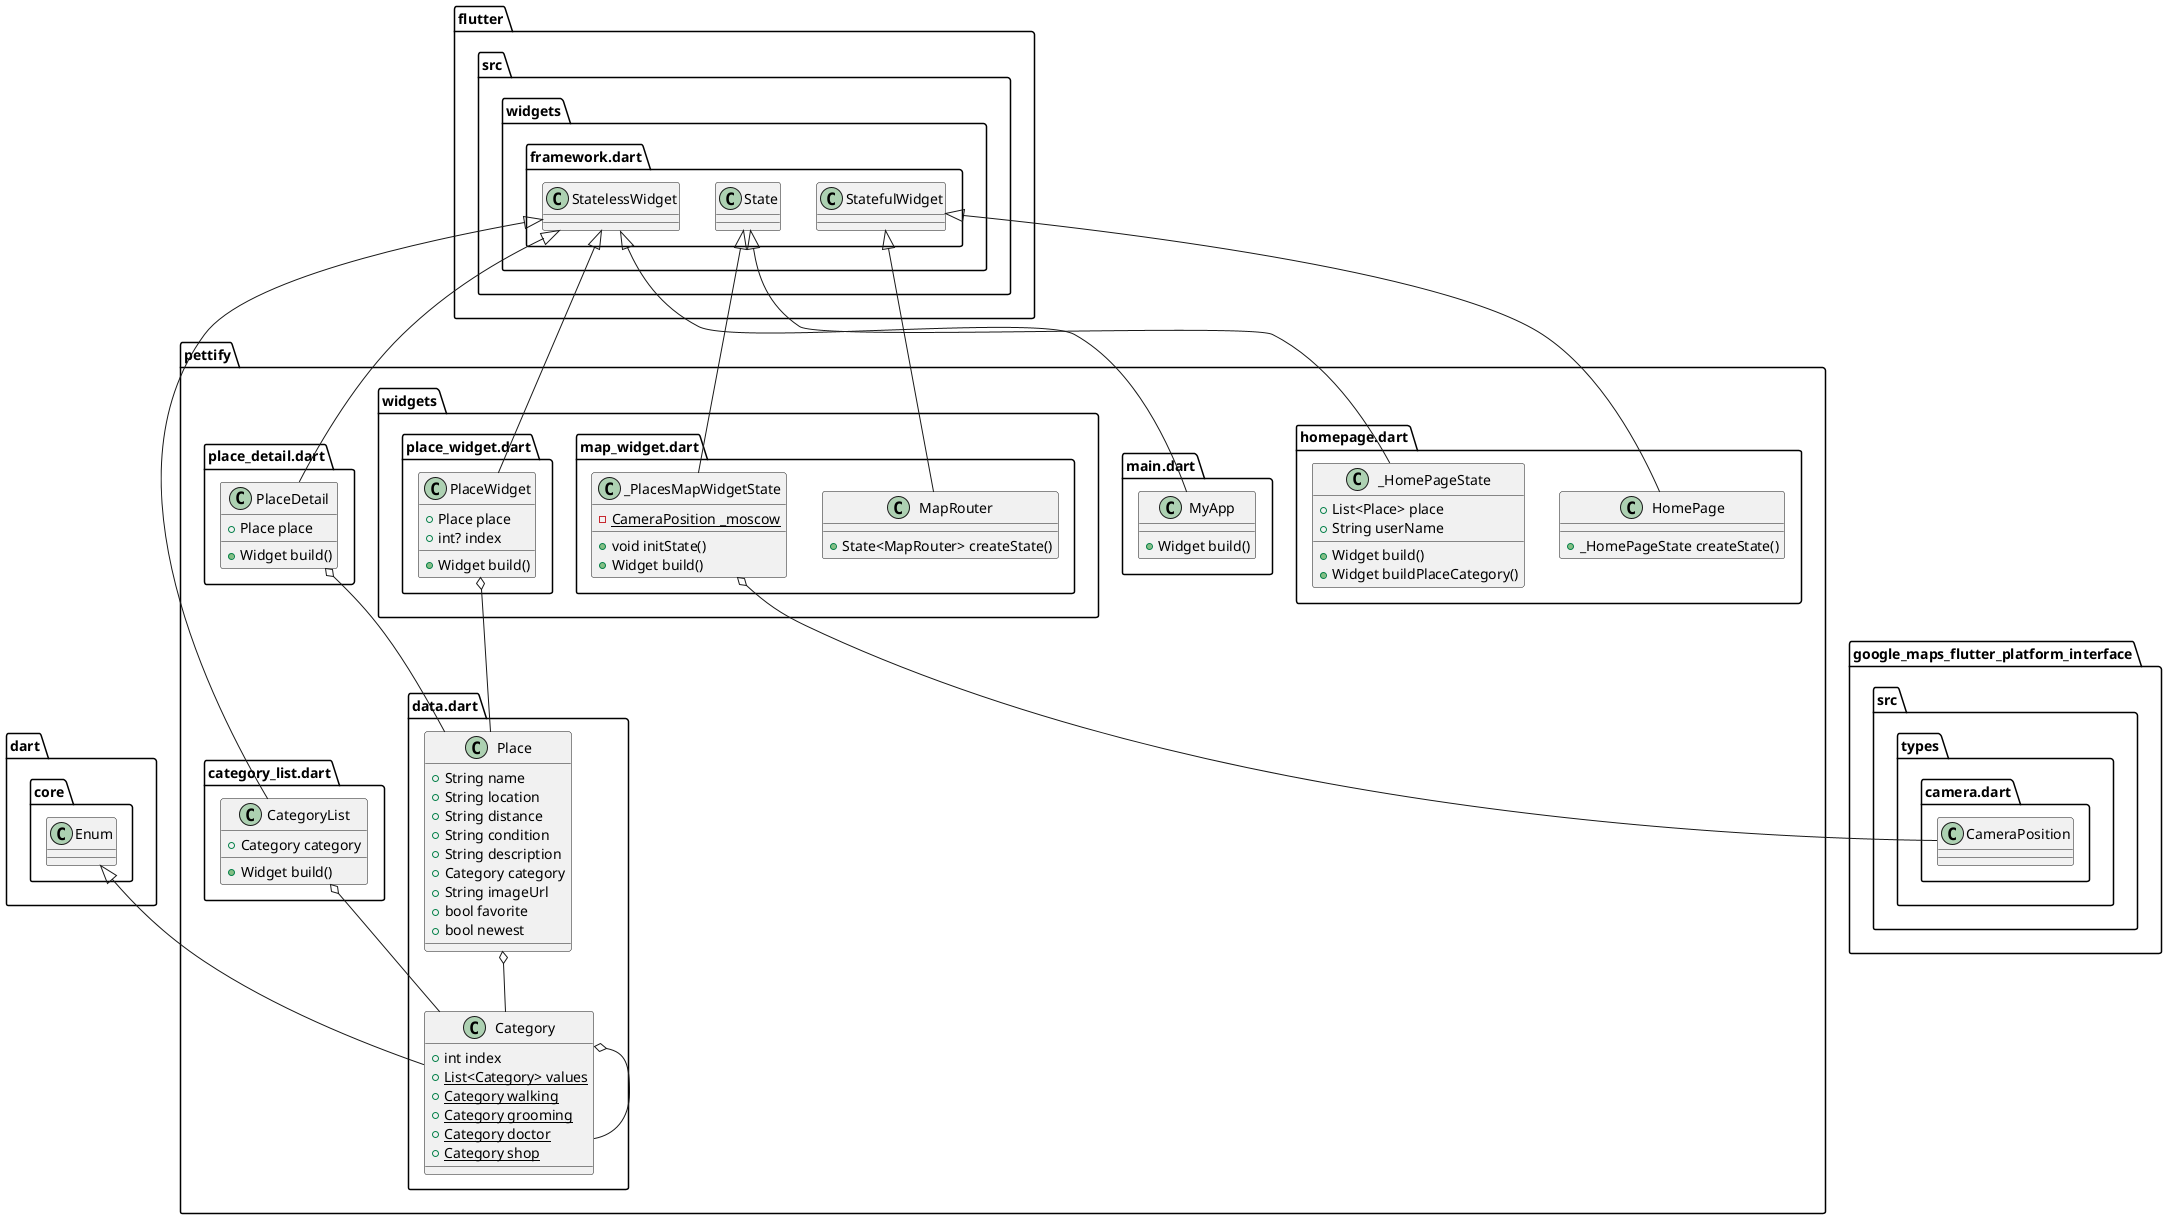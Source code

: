 @startuml
set namespaceSeparator ::

class "pettify::homepage.dart::HomePage" {
  +_HomePageState createState()
}

"flutter::src::widgets::framework.dart::StatefulWidget" <|-- "pettify::homepage.dart::HomePage"

class "pettify::homepage.dart::_HomePageState" {
  +List<Place> place
  +String userName
  +Widget build()
  +Widget buildPlaceCategory()
}

"flutter::src::widgets::framework.dart::State" <|-- "pettify::homepage.dart::_HomePageState"

class "pettify::data.dart::Place" {
  +String name
  +String location
  +String distance
  +String condition
  +String description
  +Category category
  +String imageUrl
  +bool favorite
  +bool newest
}

"pettify::data.dart::Place" o-- "pettify::data.dart::Category"

class "pettify::data.dart::Category" {
  +int index
  {static} +List<Category> values
  {static} +Category walking
  {static} +Category grooming
  {static} +Category doctor
  {static} +Category shop
}

"pettify::data.dart::Category" o-- "pettify::data.dart::Category"
"dart::core::Enum" <|-- "pettify::data.dart::Category"

'class "pettify::firebase_options.dart::DefaultFirebaseOptions" {
'  {static} +FirebaseOptions web
'  {static} +FirebaseOptions android
'  {static} +FirebaseOptions ios
'  {static} +FirebaseOptions currentPlatform
'}
'
'"pettify::firebase_options.dart::DefaultFirebaseOptions" o-- "firebase_core_platform_interface::firebase_core_platform_interface.dart::FirebaseOptions"

class "pettify::main.dart::MyApp" {
  +Widget build()
}

"flutter::src::widgets::framework.dart::StatelessWidget" <|-- "pettify::main.dart::MyApp"

class "pettify::category_list.dart::CategoryList" {
  +Category category
  +Widget build()
}

"pettify::category_list.dart::CategoryList" o-- "pettify::data.dart::Category"
"flutter::src::widgets::framework.dart::StatelessWidget" <|-- "pettify::category_list.dart::CategoryList"

class "pettify::widgets::map_widget.dart::MapRouter" {
  +State<MapRouter> createState()
}

"flutter::src::widgets::framework.dart::StatefulWidget" <|-- "pettify::widgets::map_widget.dart::MapRouter"

class "pettify::widgets::map_widget.dart::_PlacesMapWidgetState" {
  {static} -CameraPosition _moscow
  +void initState()
  +Widget build()
}

"pettify::widgets::map_widget.dart::_PlacesMapWidgetState" o-- "google_maps_flutter_platform_interface::src::types::camera.dart::CameraPosition"
"flutter::src::widgets::framework.dart::State" <|-- "pettify::widgets::map_widget.dart::_PlacesMapWidgetState"

class "pettify::widgets::place_widget.dart::PlaceWidget" {
  +Place place
  +int? index
  +Widget build()
}

"pettify::widgets::place_widget.dart::PlaceWidget" o-- "pettify::data.dart::Place"
"flutter::src::widgets::framework.dart::StatelessWidget" <|-- "pettify::widgets::place_widget.dart::PlaceWidget"

class "pettify::place_detail.dart::PlaceDetail" {
  +Place place
  +Widget build()
}

"pettify::place_detail.dart::PlaceDetail" o-- "pettify::data.dart::Place"
"flutter::src::widgets::framework.dart::StatelessWidget" <|-- "pettify::place_detail.dart::PlaceDetail"


@enduml
